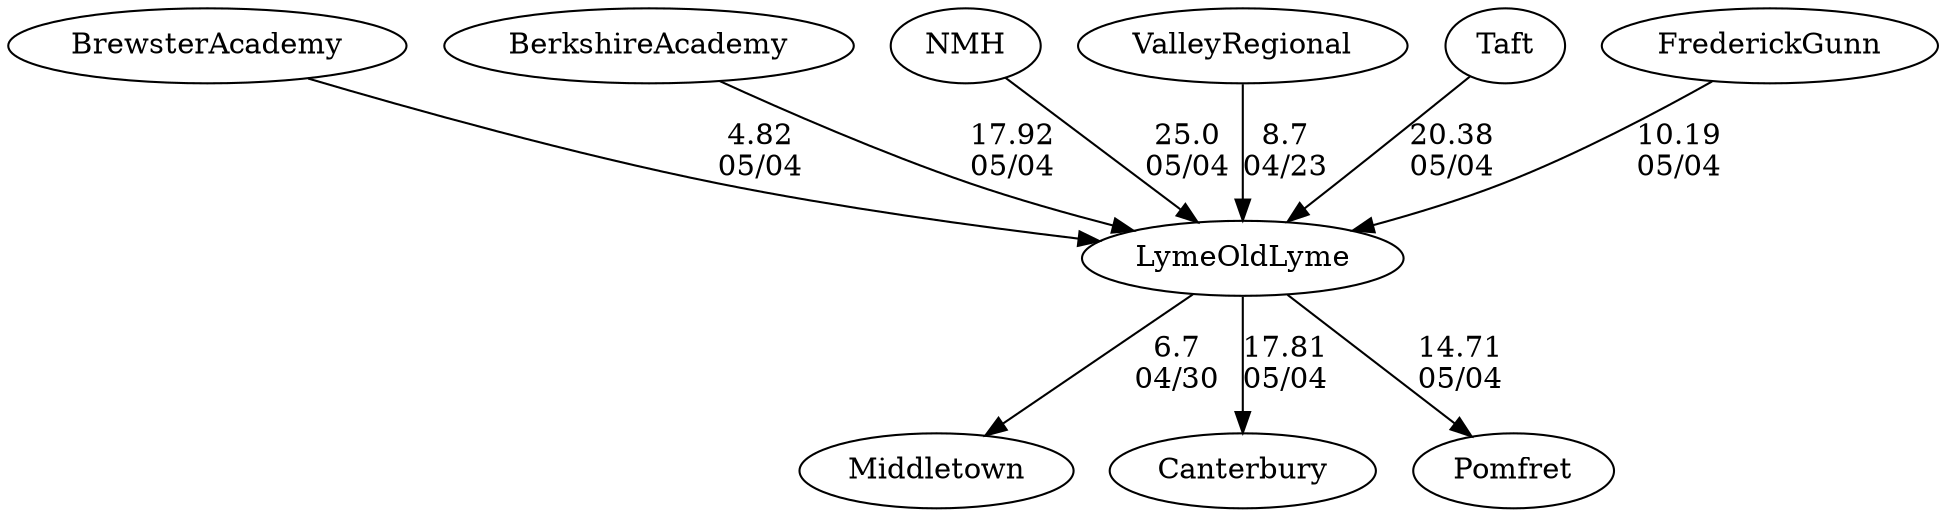 digraph girls1foursLymeOldLyme {Middletown [URL="girls1foursLymeOldLymeMiddletown.html"];Canterbury [URL="girls1foursLymeOldLymeCanterbury.html"];BrewsterAcademy [URL="girls1foursLymeOldLymeBrewsterAcademy.html"];LymeOldLyme [URL="girls1foursLymeOldLymeLymeOldLyme.html"];BerkshireAcademy [URL="girls1foursLymeOldLymeBerkshireAcademy.html"];NMH [URL="girls1foursLymeOldLymeNMH.html"];ValleyRegional [URL="girls1foursLymeOldLymeValleyRegional.html"];Pomfret [URL="girls1foursLymeOldLymePomfret.html"];Taft [URL="girls1foursLymeOldLymeTaft.html"];FrederickGunn [URL="girls1foursLymeOldLymeFrederickGunn.html"];ValleyRegional -> LymeOldLyme[label="8.7
04/23", weight="92", tooltip="NEIRA Boys & Girls Fours,Lyme/Old Lyme v Valley regional			
Distance: 1500m Conditions: 6-8 mph headwind throughout the course. Mostly cloudy day, more than normal spectator boat traffic causing some wakes to enter the later races. Comments: Lyme/Old Lyme G3V4 raced in the girls 2V4 race. Due to conditions and to avoid having to cause all boats to realign in the B1V4 Lyme/Old Lyme was started approximately a deck down on valley. 
It was a great day of racing we’re glad that valley was able to join us on such a nice day. This was a race with another school Avon but only valley and LOLHS are NEIRA schools. If there is interest the LOL v Valley v Avon will be posted under the high school results.
None", URL="https://www.row2k.com/results/resultspage.cfm?UID=FBDCA5CCB2EE6264F2D1F77FEFB9FE93&cat=5", random="random"]; 
LymeOldLyme -> Middletown[label="6.7
04/30", weight="94", tooltip="NEIRA Boys & Girls Fours,Lyme/Old Lyme V Middletown			
Distance: 1500 Conditions: 7-11 mph cross tail wind. Waves challenging for 300-400 meters. Comments: It was a great day of racing. Lyme/Old Lyme was excited to host Middletown at our lake. 
For the B2V4 race Middletown put a 3rd boat in the race.
None", URL="https://www.row2k.com/results/resultspage.cfm?UID=CAD018DDC045C2C851D08C5626506B6F&cat=5", random="random"]; 
FrederickGunn -> LymeOldLyme[label="10.19
05/04", weight="90", tooltip="Founder's Day Regatta			
", URL="", random="random"]; 
BrewsterAcademy -> LymeOldLyme[label="4.82
05/04", weight="96", tooltip="Founder's Day Regatta			
", URL="", random="random"]; 
LymeOldLyme -> Pomfret[label="14.71
05/04", weight="86", tooltip="Founder's Day Regatta			
", URL="", random="random"]; 
LymeOldLyme -> Canterbury[label="17.81
05/04", weight="83", tooltip="Founder's Day Regatta			
", URL="", random="random"]; 
NMH -> LymeOldLyme[label="25.0
05/04", weight="75", tooltip="Founder's Day Regatta			
", URL="", random="random"]; 
Taft -> LymeOldLyme[label="20.38
05/04", weight="80", tooltip="Founder's Day Regatta			
", URL="", random="random"]; 
BerkshireAcademy -> LymeOldLyme[label="17.92
05/04", weight="83", tooltip="Founder's Day Regatta			
", URL="", random="random"]}